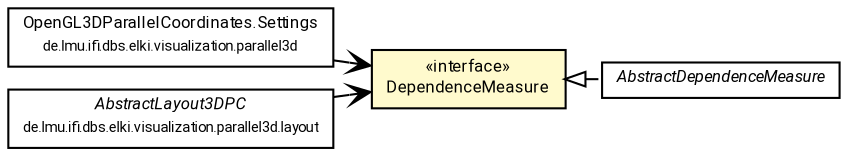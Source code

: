 #!/usr/local/bin/dot
#
# Class diagram 
# Generated by UMLGraph version R5_7_2-60-g0e99a6 (http://www.spinellis.gr/umlgraph/)
#

digraph G {
	graph [fontnames="svg"]
	edge [fontname="Roboto",fontsize=7,labelfontname="Roboto",labelfontsize=7,color="black"];
	node [fontname="Roboto",fontcolor="black",fontsize=8,shape=plaintext,margin=0,width=0,height=0];
	nodesep=0.15;
	ranksep=0.25;
	rankdir=LR;
	// de.lmu.ifi.dbs.elki.visualization.parallel3d.OpenGL3DParallelCoordinates.Settings<O>
	c3260734 [label=<<table title="de.lmu.ifi.dbs.elki.visualization.parallel3d.OpenGL3DParallelCoordinates.Settings" border="0" cellborder="1" cellspacing="0" cellpadding="2" href="../../../visualization/parallel3d/OpenGL3DParallelCoordinates.Settings.html" target="_parent">
		<tr><td><table border="0" cellspacing="0" cellpadding="1">
		<tr><td align="center" balign="center"> <font face="Roboto">OpenGL3DParallelCoordinates.Settings</font> </td></tr>
		<tr><td align="center" balign="center"> <font face="Roboto" point-size="7.0">de.lmu.ifi.dbs.elki.visualization.parallel3d</font> </td></tr>
		</table></td></tr>
		</table>>, URL="../../../visualization/parallel3d/OpenGL3DParallelCoordinates.Settings.html"];
	// de.lmu.ifi.dbs.elki.visualization.parallel3d.layout.AbstractLayout3DPC<N extends de.lmu.ifi.dbs.elki.visualization.parallel3d.layout.Layout.Node>
	c3260759 [label=<<table title="de.lmu.ifi.dbs.elki.visualization.parallel3d.layout.AbstractLayout3DPC" border="0" cellborder="1" cellspacing="0" cellpadding="2" href="../../../visualization/parallel3d/layout/AbstractLayout3DPC.html" target="_parent">
		<tr><td><table border="0" cellspacing="0" cellpadding="1">
		<tr><td align="center" balign="center"> <font face="Roboto"><i>AbstractLayout3DPC</i></font> </td></tr>
		<tr><td align="center" balign="center"> <font face="Roboto" point-size="7.0">de.lmu.ifi.dbs.elki.visualization.parallel3d.layout</font> </td></tr>
		</table></td></tr>
		</table>>, URL="../../../visualization/parallel3d/layout/AbstractLayout3DPC.html"];
	// de.lmu.ifi.dbs.elki.math.statistics.dependence.DependenceMeasure
	c3262192 [label=<<table title="de.lmu.ifi.dbs.elki.math.statistics.dependence.DependenceMeasure" border="0" cellborder="1" cellspacing="0" cellpadding="2" bgcolor="lemonChiffon" href="DependenceMeasure.html" target="_parent">
		<tr><td><table border="0" cellspacing="0" cellpadding="1">
		<tr><td align="center" balign="center"> &#171;interface&#187; </td></tr>
		<tr><td align="center" balign="center"> <font face="Roboto">DependenceMeasure</font> </td></tr>
		</table></td></tr>
		</table>>, URL="DependenceMeasure.html"];
	// de.lmu.ifi.dbs.elki.math.statistics.dependence.AbstractDependenceMeasure
	c3262205 [label=<<table title="de.lmu.ifi.dbs.elki.math.statistics.dependence.AbstractDependenceMeasure" border="0" cellborder="1" cellspacing="0" cellpadding="2" href="AbstractDependenceMeasure.html" target="_parent">
		<tr><td><table border="0" cellspacing="0" cellpadding="1">
		<tr><td align="center" balign="center"> <font face="Roboto"><i>AbstractDependenceMeasure</i></font> </td></tr>
		</table></td></tr>
		</table>>, URL="AbstractDependenceMeasure.html"];
	// de.lmu.ifi.dbs.elki.math.statistics.dependence.AbstractDependenceMeasure implements de.lmu.ifi.dbs.elki.math.statistics.dependence.DependenceMeasure
	c3262192 -> c3262205 [arrowtail=empty,style=dashed,dir=back,weight=9];
	// de.lmu.ifi.dbs.elki.visualization.parallel3d.OpenGL3DParallelCoordinates.Settings<O> navassoc de.lmu.ifi.dbs.elki.math.statistics.dependence.DependenceMeasure
	c3260734 -> c3262192 [arrowhead=open,weight=1];
	// de.lmu.ifi.dbs.elki.visualization.parallel3d.layout.AbstractLayout3DPC<N extends de.lmu.ifi.dbs.elki.visualization.parallel3d.layout.Layout.Node> navassoc de.lmu.ifi.dbs.elki.math.statistics.dependence.DependenceMeasure
	c3260759 -> c3262192 [arrowhead=open,weight=1];
}

